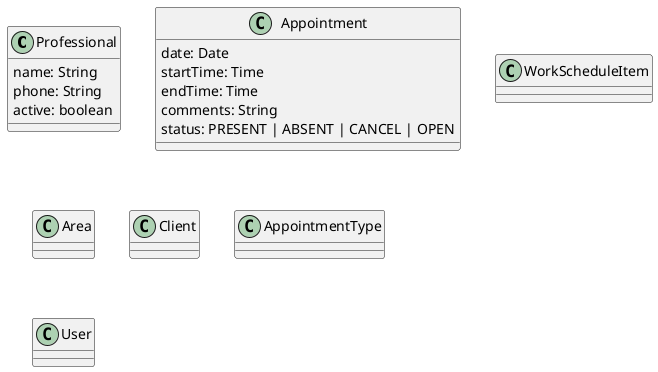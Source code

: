 @startuml "Model"
    class Professional {
        name: String
        phone: String
        active: boolean
    }

    class Appointment {
        date: Date
        startTime: Time
        endTime: Time
        comments: String
        status: PRESENT | ABSENT | CANCEL | OPEN
    }

    class WorkScheduleItem {

    }

    class Area {

    }

    class Client {

    }

    class AppointmentType {

    }

    class User {

    }

@enduml